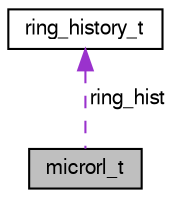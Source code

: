 digraph "microrl_t"
{
  edge [fontname="FreeSans",fontsize="10",labelfontname="FreeSans",labelfontsize="10"];
  node [fontname="FreeSans",fontsize="10",shape=record];
  Node1 [label="microrl_t",height=0.2,width=0.4,color="black", fillcolor="grey75", style="filled", fontcolor="black"];
  Node2 -> Node1 [dir="back",color="darkorchid3",fontsize="10",style="dashed",label=" ring_hist" ,fontname="FreeSans"];
  Node2 [label="ring_history_t",height=0.2,width=0.4,color="black", fillcolor="white", style="filled",URL="$microrl_8h.html#structring__history__t"];
}
